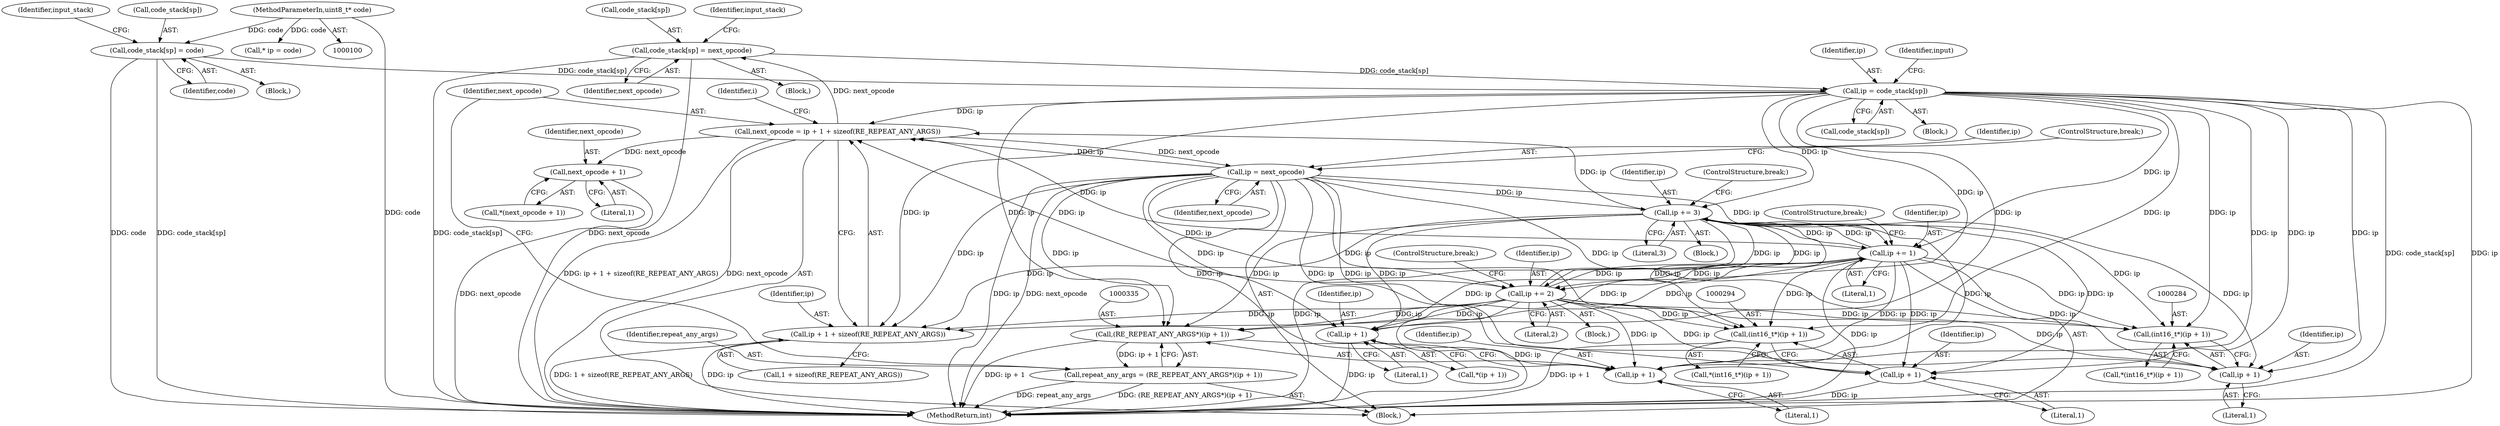 digraph "0_yara_992480c30f75943e9cd6245bb2015c7737f9b661@array" {
"1000403" [label="(Call,code_stack[sp] = next_opcode)"];
"1000339" [label="(Call,next_opcode = ip + 1 + sizeof(RE_REPEAT_ANY_ARGS))"];
"1000186" [label="(Call,ip = code_stack[sp])"];
"1000403" [label="(Call,code_stack[sp] = next_opcode)"];
"1000162" [label="(Call,code_stack[sp] = code)"];
"1000101" [label="(MethodParameterIn,uint8_t* code)"];
"1000439" [label="(Call,ip = next_opcode)"];
"1000312" [label="(Call,ip += 3)"];
"1000327" [label="(Call,ip += 1)"];
"1000269" [label="(Call,ip += 2)"];
"1000260" [label="(Call,ip + 1)"];
"1000283" [label="(Call,(int16_t*)(ip + 1))"];
"1000285" [label="(Call,ip + 1)"];
"1000293" [label="(Call,(int16_t*)(ip + 1))"];
"1000295" [label="(Call,ip + 1)"];
"1000334" [label="(Call,(RE_REPEAT_ANY_ARGS*)(ip + 1))"];
"1000332" [label="(Call,repeat_any_args = (RE_REPEAT_ANY_ARGS*)(ip + 1))"];
"1000336" [label="(Call,ip + 1)"];
"1000390" [label="(Call,next_opcode + 1)"];
"1000341" [label="(Call,ip + 1 + sizeof(RE_REPEAT_ANY_ARGS))"];
"1000339" [label="(Call,next_opcode = ip + 1 + sizeof(RE_REPEAT_ANY_ARGS))"];
"1000109" [label="(Block,)"];
"1000440" [label="(Identifier,ip)"];
"1000188" [label="(Call,code_stack[sp])"];
"1000329" [label="(Literal,1)"];
"1000343" [label="(Call,1 + sizeof(RE_REPEAT_ANY_ARGS))"];
"1000314" [label="(Literal,3)"];
"1000390" [label="(Call,next_opcode + 1)"];
"1000349" [label="(Identifier,i)"];
"1000330" [label="(ControlStructure,break;)"];
"1000391" [label="(Identifier,next_opcode)"];
"1000187" [label="(Identifier,ip)"];
"1000166" [label="(Identifier,code)"];
"1000101" [label="(MethodParameterIn,uint8_t* code)"];
"1000338" [label="(Literal,1)"];
"1000163" [label="(Call,code_stack[sp])"];
"1000277" [label="(ControlStructure,break;)"];
"1000261" [label="(Identifier,ip)"];
"1000293" [label="(Call,(int16_t*)(ip + 1))"];
"1000410" [label="(Identifier,input_stack)"];
"1000306" [label="(Block,)"];
"1000333" [label="(Identifier,repeat_any_args)"];
"1000183" [label="(Block,)"];
"1000162" [label="(Call,code_stack[sp] = code)"];
"1000260" [label="(Call,ip + 1)"];
"1000332" [label="(Call,repeat_any_args = (RE_REPEAT_ANY_ARGS*)(ip + 1))"];
"1000192" [label="(Identifier,input)"];
"1000392" [label="(Literal,1)"];
"1000439" [label="(Call,ip = next_opcode)"];
"1000283" [label="(Call,(int16_t*)(ip + 1))"];
"1000328" [label="(Identifier,ip)"];
"1000295" [label="(Call,ip + 1)"];
"1000259" [label="(Call,*(ip + 1))"];
"1000341" [label="(Call,ip + 1 + sizeof(RE_REPEAT_ANY_ARGS))"];
"1000340" [label="(Identifier,next_opcode)"];
"1000186" [label="(Call,ip = code_stack[sp])"];
"1000404" [label="(Call,code_stack[sp])"];
"1000337" [label="(Identifier,ip)"];
"1000389" [label="(Call,*(next_opcode + 1))"];
"1000457" [label="(MethodReturn,int)"];
"1000442" [label="(ControlStructure,break;)"];
"1000334" [label="(Call,(RE_REPEAT_ANY_ARGS*)(ip + 1))"];
"1000282" [label="(Call,*(int16_t*)(ip + 1))"];
"1000297" [label="(Literal,1)"];
"1000169" [label="(Identifier,input_stack)"];
"1000312" [label="(Call,ip += 3)"];
"1000271" [label="(Literal,2)"];
"1000403" [label="(Call,code_stack[sp] = next_opcode)"];
"1000253" [label="(Block,)"];
"1000286" [label="(Identifier,ip)"];
"1000336" [label="(Call,ip + 1)"];
"1000313" [label="(Identifier,ip)"];
"1000395" [label="(Block,)"];
"1000292" [label="(Call,*(int16_t*)(ip + 1))"];
"1000296" [label="(Identifier,ip)"];
"1000262" [label="(Literal,1)"];
"1000327" [label="(Call,ip += 1)"];
"1000342" [label="(Identifier,ip)"];
"1000441" [label="(Identifier,next_opcode)"];
"1000407" [label="(Identifier,next_opcode)"];
"1000287" [label="(Literal,1)"];
"1000285" [label="(Call,ip + 1)"];
"1000115" [label="(Call,* ip = code)"];
"1000320" [label="(ControlStructure,break;)"];
"1000263" [label="(Block,)"];
"1000270" [label="(Identifier,ip)"];
"1000269" [label="(Call,ip += 2)"];
"1000403" -> "1000395"  [label="AST: "];
"1000403" -> "1000407"  [label="CFG: "];
"1000404" -> "1000403"  [label="AST: "];
"1000407" -> "1000403"  [label="AST: "];
"1000410" -> "1000403"  [label="CFG: "];
"1000403" -> "1000457"  [label="DDG: code_stack[sp]"];
"1000403" -> "1000457"  [label="DDG: next_opcode"];
"1000403" -> "1000186"  [label="DDG: code_stack[sp]"];
"1000339" -> "1000403"  [label="DDG: next_opcode"];
"1000339" -> "1000253"  [label="AST: "];
"1000339" -> "1000341"  [label="CFG: "];
"1000340" -> "1000339"  [label="AST: "];
"1000341" -> "1000339"  [label="AST: "];
"1000349" -> "1000339"  [label="CFG: "];
"1000339" -> "1000457"  [label="DDG: next_opcode"];
"1000339" -> "1000457"  [label="DDG: ip + 1 + sizeof(RE_REPEAT_ANY_ARGS)"];
"1000186" -> "1000339"  [label="DDG: ip"];
"1000439" -> "1000339"  [label="DDG: ip"];
"1000312" -> "1000339"  [label="DDG: ip"];
"1000327" -> "1000339"  [label="DDG: ip"];
"1000269" -> "1000339"  [label="DDG: ip"];
"1000339" -> "1000390"  [label="DDG: next_opcode"];
"1000339" -> "1000439"  [label="DDG: next_opcode"];
"1000186" -> "1000183"  [label="AST: "];
"1000186" -> "1000188"  [label="CFG: "];
"1000187" -> "1000186"  [label="AST: "];
"1000188" -> "1000186"  [label="AST: "];
"1000192" -> "1000186"  [label="CFG: "];
"1000186" -> "1000457"  [label="DDG: code_stack[sp]"];
"1000186" -> "1000457"  [label="DDG: ip"];
"1000162" -> "1000186"  [label="DDG: code_stack[sp]"];
"1000186" -> "1000260"  [label="DDG: ip"];
"1000186" -> "1000269"  [label="DDG: ip"];
"1000186" -> "1000283"  [label="DDG: ip"];
"1000186" -> "1000285"  [label="DDG: ip"];
"1000186" -> "1000293"  [label="DDG: ip"];
"1000186" -> "1000295"  [label="DDG: ip"];
"1000186" -> "1000312"  [label="DDG: ip"];
"1000186" -> "1000327"  [label="DDG: ip"];
"1000186" -> "1000334"  [label="DDG: ip"];
"1000186" -> "1000336"  [label="DDG: ip"];
"1000186" -> "1000341"  [label="DDG: ip"];
"1000162" -> "1000109"  [label="AST: "];
"1000162" -> "1000166"  [label="CFG: "];
"1000163" -> "1000162"  [label="AST: "];
"1000166" -> "1000162"  [label="AST: "];
"1000169" -> "1000162"  [label="CFG: "];
"1000162" -> "1000457"  [label="DDG: code"];
"1000162" -> "1000457"  [label="DDG: code_stack[sp]"];
"1000101" -> "1000162"  [label="DDG: code"];
"1000101" -> "1000100"  [label="AST: "];
"1000101" -> "1000457"  [label="DDG: code"];
"1000101" -> "1000115"  [label="DDG: code"];
"1000439" -> "1000253"  [label="AST: "];
"1000439" -> "1000441"  [label="CFG: "];
"1000440" -> "1000439"  [label="AST: "];
"1000441" -> "1000439"  [label="AST: "];
"1000442" -> "1000439"  [label="CFG: "];
"1000439" -> "1000457"  [label="DDG: ip"];
"1000439" -> "1000457"  [label="DDG: next_opcode"];
"1000439" -> "1000260"  [label="DDG: ip"];
"1000439" -> "1000269"  [label="DDG: ip"];
"1000439" -> "1000283"  [label="DDG: ip"];
"1000439" -> "1000285"  [label="DDG: ip"];
"1000439" -> "1000293"  [label="DDG: ip"];
"1000439" -> "1000295"  [label="DDG: ip"];
"1000439" -> "1000312"  [label="DDG: ip"];
"1000439" -> "1000327"  [label="DDG: ip"];
"1000439" -> "1000334"  [label="DDG: ip"];
"1000439" -> "1000336"  [label="DDG: ip"];
"1000439" -> "1000341"  [label="DDG: ip"];
"1000312" -> "1000306"  [label="AST: "];
"1000312" -> "1000314"  [label="CFG: "];
"1000313" -> "1000312"  [label="AST: "];
"1000314" -> "1000312"  [label="AST: "];
"1000320" -> "1000312"  [label="CFG: "];
"1000312" -> "1000457"  [label="DDG: ip"];
"1000312" -> "1000260"  [label="DDG: ip"];
"1000312" -> "1000269"  [label="DDG: ip"];
"1000312" -> "1000283"  [label="DDG: ip"];
"1000312" -> "1000285"  [label="DDG: ip"];
"1000312" -> "1000293"  [label="DDG: ip"];
"1000312" -> "1000295"  [label="DDG: ip"];
"1000327" -> "1000312"  [label="DDG: ip"];
"1000269" -> "1000312"  [label="DDG: ip"];
"1000312" -> "1000327"  [label="DDG: ip"];
"1000312" -> "1000334"  [label="DDG: ip"];
"1000312" -> "1000336"  [label="DDG: ip"];
"1000312" -> "1000341"  [label="DDG: ip"];
"1000327" -> "1000253"  [label="AST: "];
"1000327" -> "1000329"  [label="CFG: "];
"1000328" -> "1000327"  [label="AST: "];
"1000329" -> "1000327"  [label="AST: "];
"1000330" -> "1000327"  [label="CFG: "];
"1000327" -> "1000457"  [label="DDG: ip"];
"1000327" -> "1000260"  [label="DDG: ip"];
"1000327" -> "1000269"  [label="DDG: ip"];
"1000327" -> "1000283"  [label="DDG: ip"];
"1000327" -> "1000285"  [label="DDG: ip"];
"1000327" -> "1000293"  [label="DDG: ip"];
"1000327" -> "1000295"  [label="DDG: ip"];
"1000269" -> "1000327"  [label="DDG: ip"];
"1000327" -> "1000334"  [label="DDG: ip"];
"1000327" -> "1000336"  [label="DDG: ip"];
"1000327" -> "1000341"  [label="DDG: ip"];
"1000269" -> "1000263"  [label="AST: "];
"1000269" -> "1000271"  [label="CFG: "];
"1000270" -> "1000269"  [label="AST: "];
"1000271" -> "1000269"  [label="AST: "];
"1000277" -> "1000269"  [label="CFG: "];
"1000269" -> "1000457"  [label="DDG: ip"];
"1000269" -> "1000260"  [label="DDG: ip"];
"1000269" -> "1000283"  [label="DDG: ip"];
"1000269" -> "1000285"  [label="DDG: ip"];
"1000269" -> "1000293"  [label="DDG: ip"];
"1000269" -> "1000295"  [label="DDG: ip"];
"1000269" -> "1000334"  [label="DDG: ip"];
"1000269" -> "1000336"  [label="DDG: ip"];
"1000269" -> "1000341"  [label="DDG: ip"];
"1000260" -> "1000259"  [label="AST: "];
"1000260" -> "1000262"  [label="CFG: "];
"1000261" -> "1000260"  [label="AST: "];
"1000262" -> "1000260"  [label="AST: "];
"1000259" -> "1000260"  [label="CFG: "];
"1000260" -> "1000457"  [label="DDG: ip"];
"1000283" -> "1000282"  [label="AST: "];
"1000283" -> "1000285"  [label="CFG: "];
"1000284" -> "1000283"  [label="AST: "];
"1000285" -> "1000283"  [label="AST: "];
"1000282" -> "1000283"  [label="CFG: "];
"1000285" -> "1000287"  [label="CFG: "];
"1000286" -> "1000285"  [label="AST: "];
"1000287" -> "1000285"  [label="AST: "];
"1000293" -> "1000292"  [label="AST: "];
"1000293" -> "1000295"  [label="CFG: "];
"1000294" -> "1000293"  [label="AST: "];
"1000295" -> "1000293"  [label="AST: "];
"1000292" -> "1000293"  [label="CFG: "];
"1000293" -> "1000457"  [label="DDG: ip + 1"];
"1000295" -> "1000297"  [label="CFG: "];
"1000296" -> "1000295"  [label="AST: "];
"1000297" -> "1000295"  [label="AST: "];
"1000295" -> "1000457"  [label="DDG: ip"];
"1000334" -> "1000332"  [label="AST: "];
"1000334" -> "1000336"  [label="CFG: "];
"1000335" -> "1000334"  [label="AST: "];
"1000336" -> "1000334"  [label="AST: "];
"1000332" -> "1000334"  [label="CFG: "];
"1000334" -> "1000457"  [label="DDG: ip + 1"];
"1000334" -> "1000332"  [label="DDG: ip + 1"];
"1000332" -> "1000253"  [label="AST: "];
"1000333" -> "1000332"  [label="AST: "];
"1000340" -> "1000332"  [label="CFG: "];
"1000332" -> "1000457"  [label="DDG: (RE_REPEAT_ANY_ARGS*)(ip + 1)"];
"1000332" -> "1000457"  [label="DDG: repeat_any_args"];
"1000336" -> "1000338"  [label="CFG: "];
"1000337" -> "1000336"  [label="AST: "];
"1000338" -> "1000336"  [label="AST: "];
"1000390" -> "1000389"  [label="AST: "];
"1000390" -> "1000392"  [label="CFG: "];
"1000391" -> "1000390"  [label="AST: "];
"1000392" -> "1000390"  [label="AST: "];
"1000389" -> "1000390"  [label="CFG: "];
"1000390" -> "1000457"  [label="DDG: next_opcode"];
"1000341" -> "1000343"  [label="CFG: "];
"1000342" -> "1000341"  [label="AST: "];
"1000343" -> "1000341"  [label="AST: "];
"1000341" -> "1000457"  [label="DDG: 1 + sizeof(RE_REPEAT_ANY_ARGS)"];
"1000341" -> "1000457"  [label="DDG: ip"];
}
